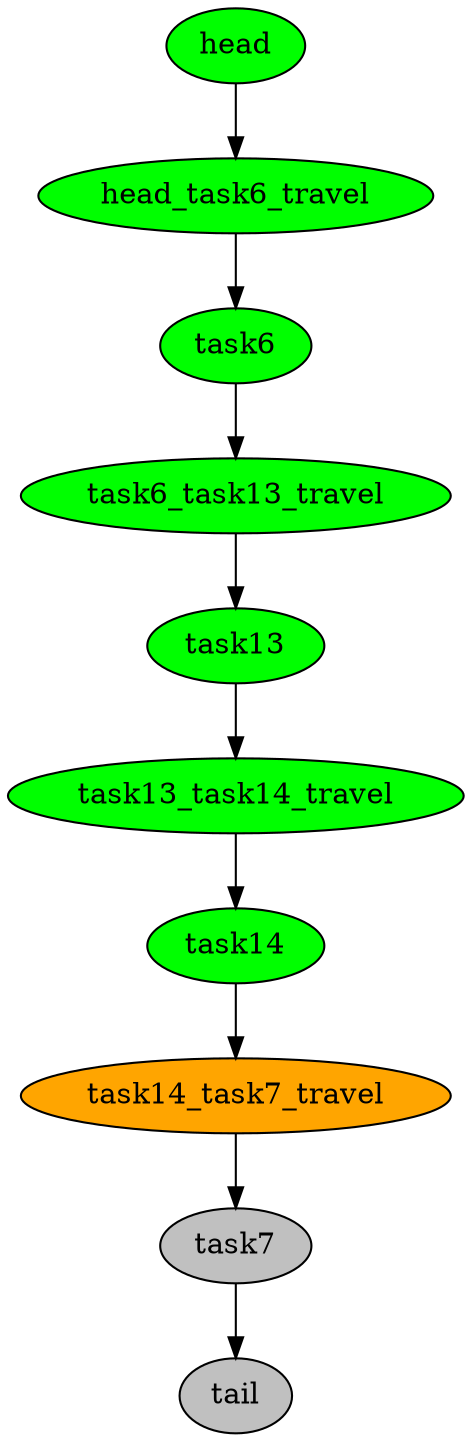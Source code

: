 digraph timeline {
head[label="head",style=filled,fillcolor=green,fontcolor=black];
head_task6_travel[label="head_task6_travel",style=filled,fillcolor=green,fontcolor=black];
task6[label="task6",style=filled,fillcolor=green,fontcolor=black];
task6_task13_travel[label="task6_task13_travel",style=filled,fillcolor=green,fontcolor=black];
task13[label="task13",style=filled,fillcolor=green,fontcolor=black];
task13_task14_travel[label="task13_task14_travel",style=filled,fillcolor=green,fontcolor=black];
task14[label="task14",style=filled,fillcolor=green,fontcolor=black];
task14_task7_travel[label="task14_task7_travel",style=filled,fillcolor=orange,fontcolor=black];
task7[label="task7",style=filled,fillcolor=gray,fontcolor=black];
tail[label="tail",style=filled,fillcolor=gray,fontcolor=black];
"head"->"head_task6_travel"[color=black];
"head_task6_travel"->"task6"[color=black];
"task6"->"task6_task13_travel"[color=black];
"task6_task13_travel"->"task13"[color=black];
"task13"->"task13_task14_travel"[color=black];
"task13_task14_travel"->"task14"[color=black];
"task14"->"task14_task7_travel"[color=black];
"task14_task7_travel"->"task7"[color=black];
"task7"->"tail"[color=black];
}
